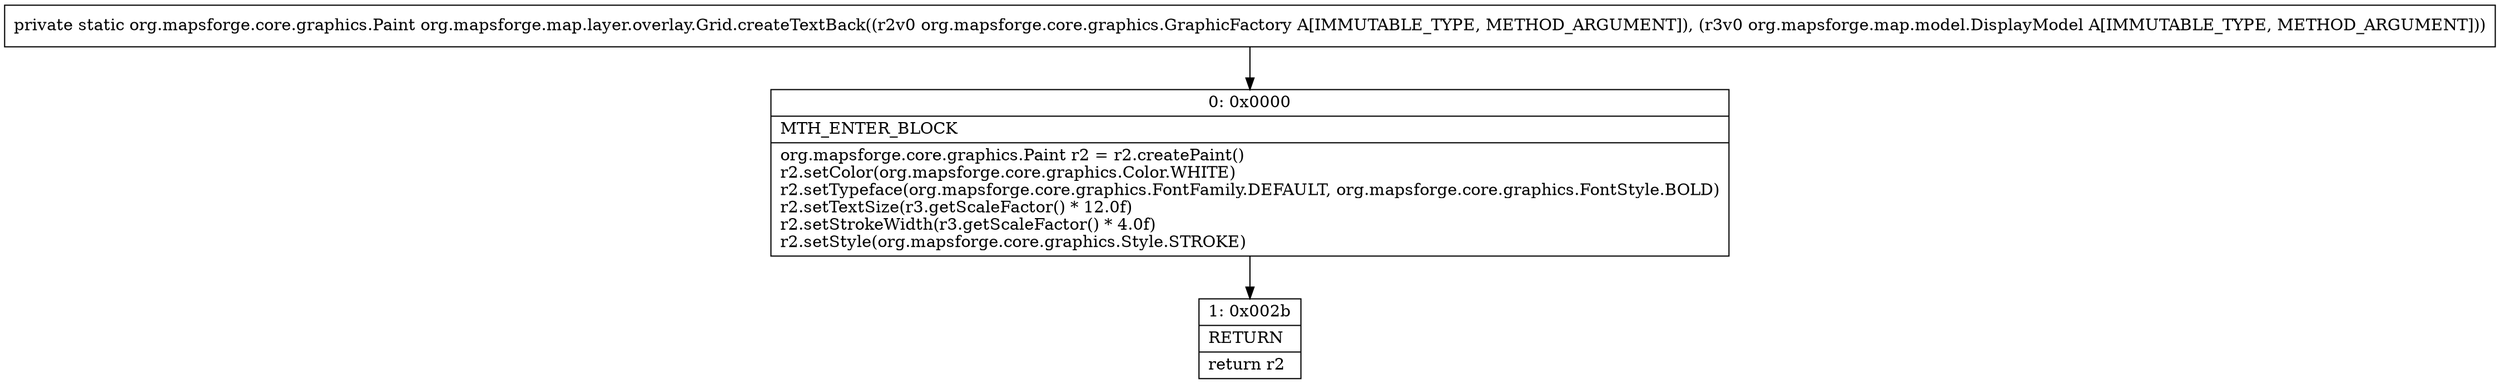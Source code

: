 digraph "CFG fororg.mapsforge.map.layer.overlay.Grid.createTextBack(Lorg\/mapsforge\/core\/graphics\/GraphicFactory;Lorg\/mapsforge\/map\/model\/DisplayModel;)Lorg\/mapsforge\/core\/graphics\/Paint;" {
Node_0 [shape=record,label="{0\:\ 0x0000|MTH_ENTER_BLOCK\l|org.mapsforge.core.graphics.Paint r2 = r2.createPaint()\lr2.setColor(org.mapsforge.core.graphics.Color.WHITE)\lr2.setTypeface(org.mapsforge.core.graphics.FontFamily.DEFAULT, org.mapsforge.core.graphics.FontStyle.BOLD)\lr2.setTextSize(r3.getScaleFactor() * 12.0f)\lr2.setStrokeWidth(r3.getScaleFactor() * 4.0f)\lr2.setStyle(org.mapsforge.core.graphics.Style.STROKE)\l}"];
Node_1 [shape=record,label="{1\:\ 0x002b|RETURN\l|return r2\l}"];
MethodNode[shape=record,label="{private static org.mapsforge.core.graphics.Paint org.mapsforge.map.layer.overlay.Grid.createTextBack((r2v0 org.mapsforge.core.graphics.GraphicFactory A[IMMUTABLE_TYPE, METHOD_ARGUMENT]), (r3v0 org.mapsforge.map.model.DisplayModel A[IMMUTABLE_TYPE, METHOD_ARGUMENT])) }"];
MethodNode -> Node_0;
Node_0 -> Node_1;
}

